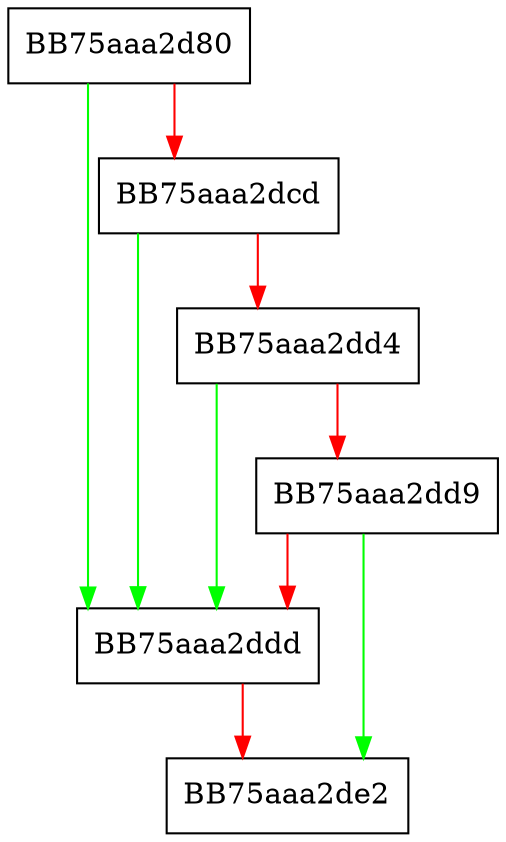 digraph RpfAPI_rc4_decrypt {
  node [shape="box"];
  graph [splines=ortho];
  BB75aaa2d80 -> BB75aaa2ddd [color="green"];
  BB75aaa2d80 -> BB75aaa2dcd [color="red"];
  BB75aaa2dcd -> BB75aaa2ddd [color="green"];
  BB75aaa2dcd -> BB75aaa2dd4 [color="red"];
  BB75aaa2dd4 -> BB75aaa2ddd [color="green"];
  BB75aaa2dd4 -> BB75aaa2dd9 [color="red"];
  BB75aaa2dd9 -> BB75aaa2de2 [color="green"];
  BB75aaa2dd9 -> BB75aaa2ddd [color="red"];
  BB75aaa2ddd -> BB75aaa2de2 [color="red"];
}